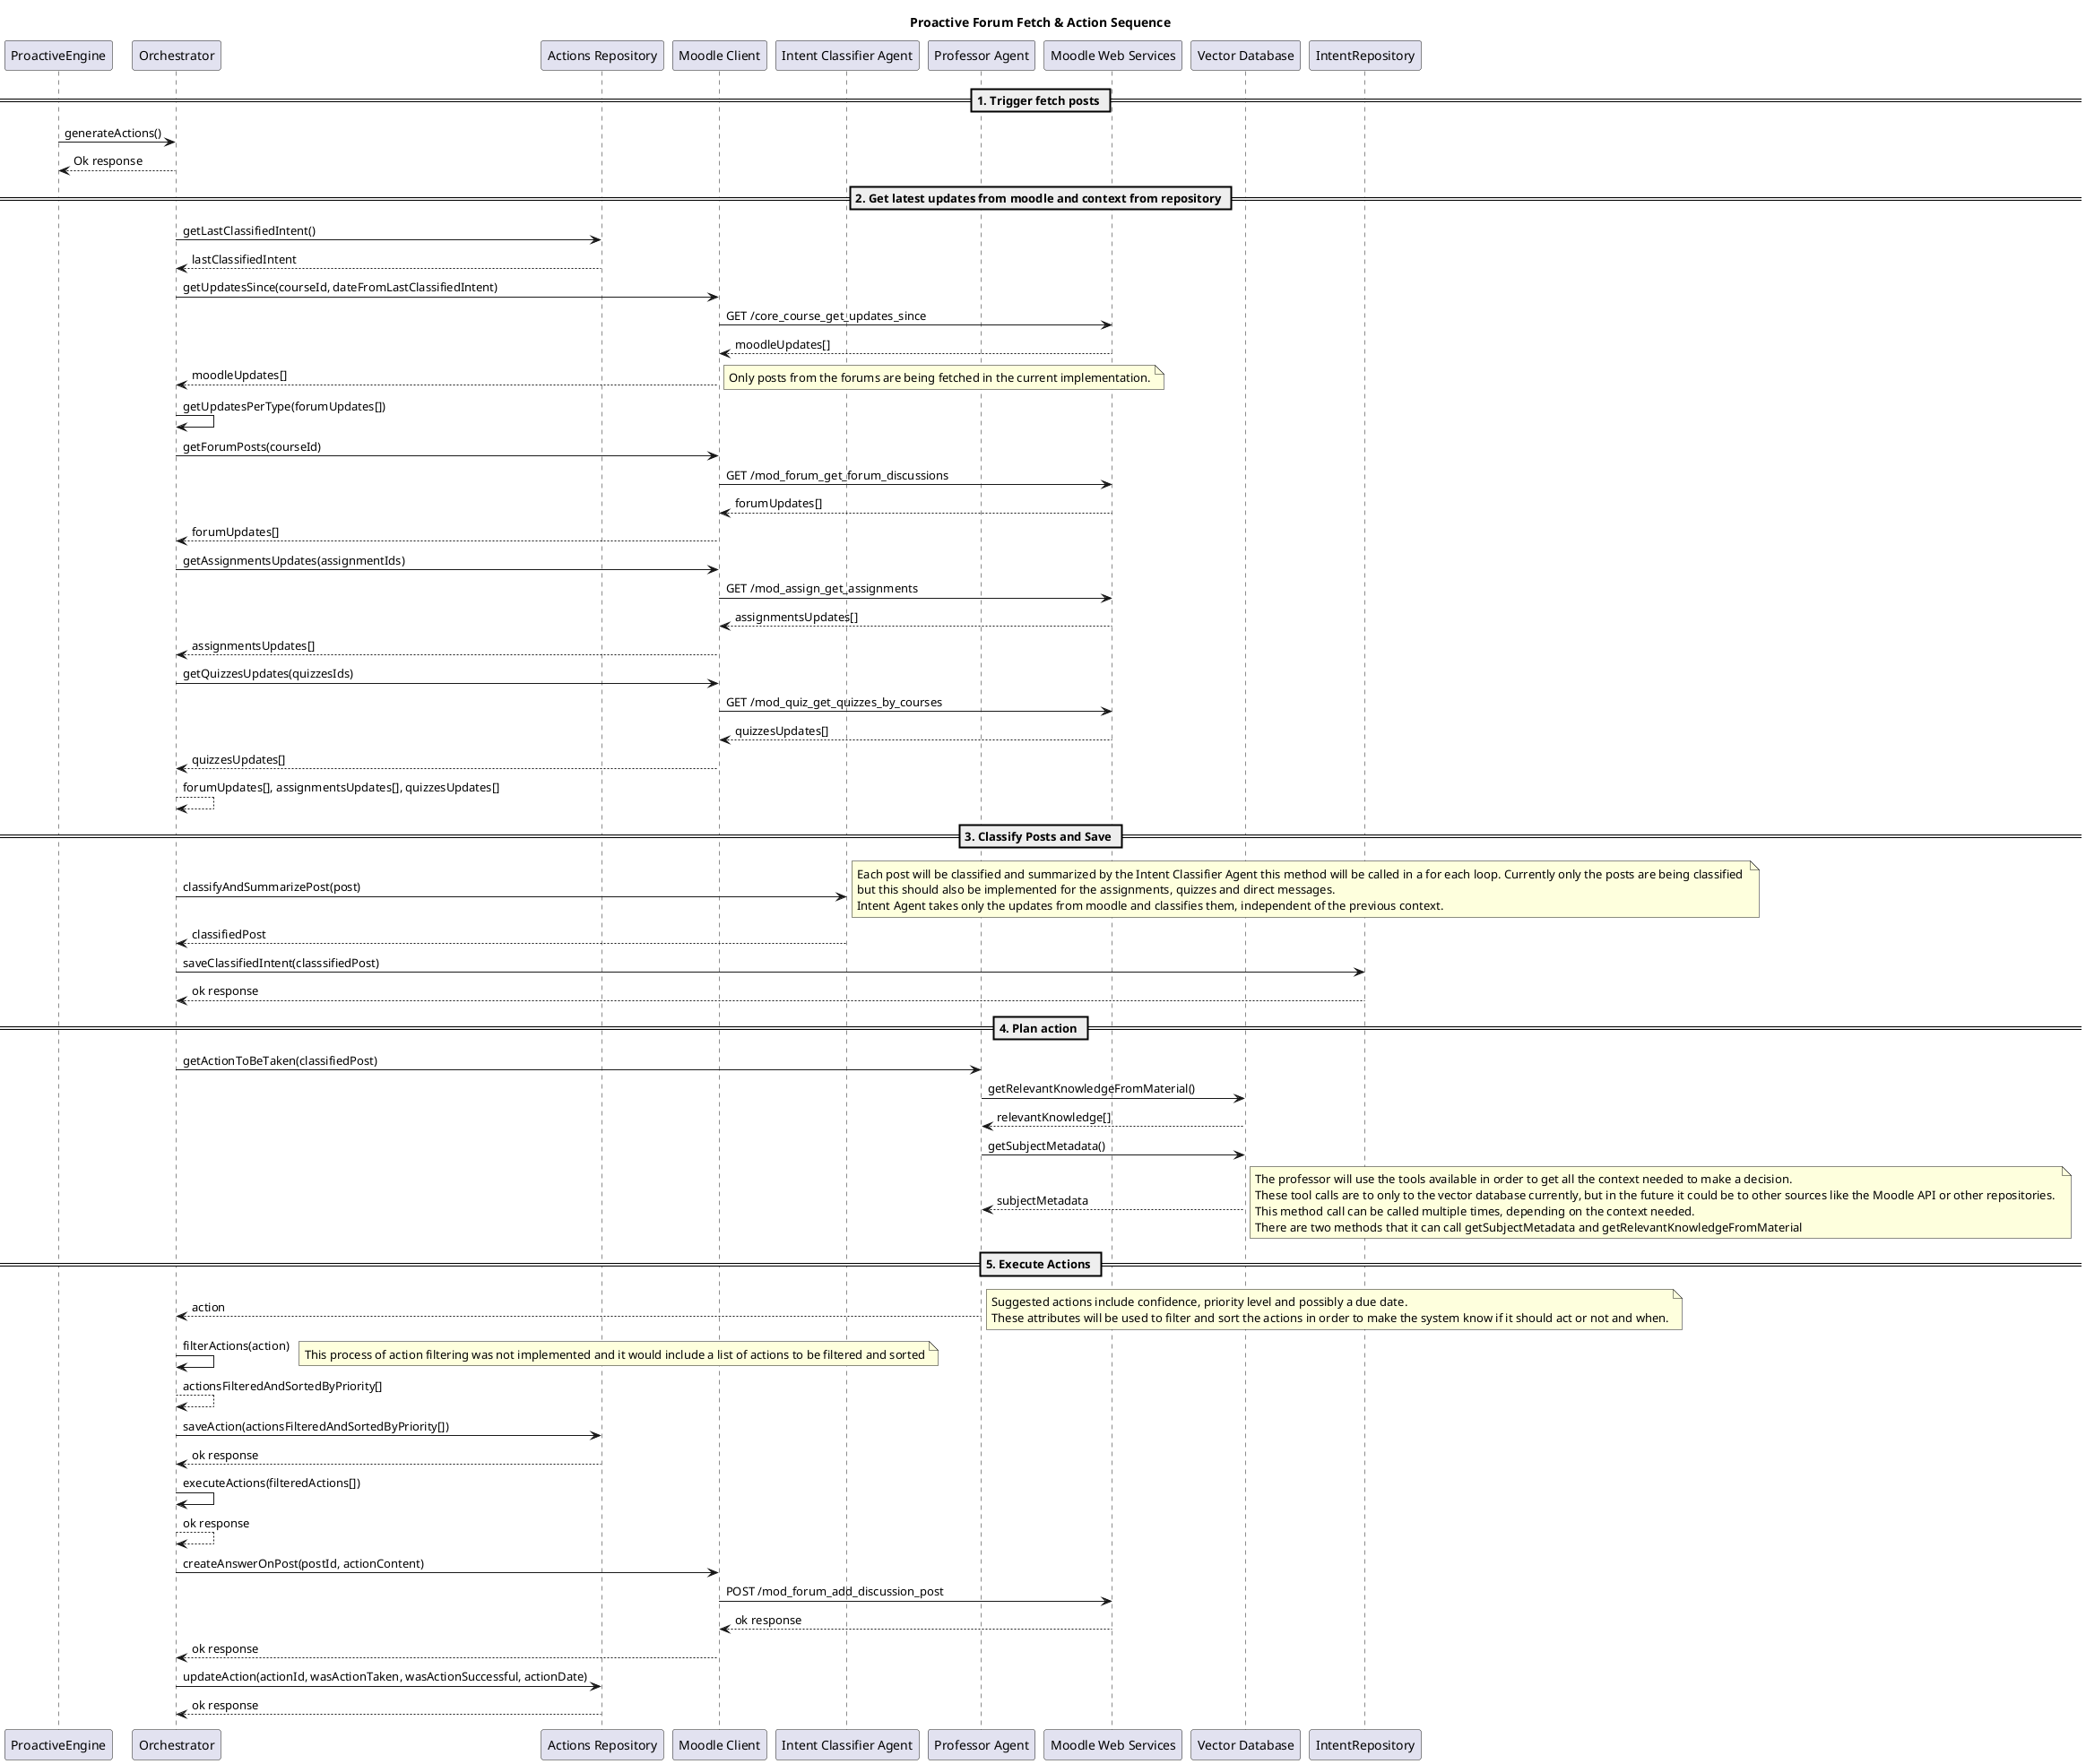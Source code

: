 @startuml
title Proactive Forum Fetch & Action Sequence

participant ProactiveEngine
participant Orchestrator
participant "Actions Repository" as ActionsRepository
participant "Moodle Client" as MoodleClient
participant "Intent Classifier Agent" as IntentAgent
participant "Professor Agent" as ProfessorAgent
participant "Moodle Web Services" as MoodleAPI
participant "Vector Database" as VectorDB

== 1. Trigger fetch posts ==
ProactiveEngine -> Orchestrator : generateActions()
Orchestrator --> ProactiveEngine : Ok response

== 2. Get latest updates from moodle and context from repository ==
Orchestrator -> ActionsRepository : getLastClassifiedIntent()
ActionsRepository --> Orchestrator : lastClassifiedIntent
Orchestrator -> MoodleClient : getUpdatesSince(courseId, dateFromLastClassifiedIntent)
MoodleClient -> MoodleAPI : GET /core_course_get_updates_since
MoodleAPI --> MoodleClient : moodleUpdates[]
MoodleClient --> Orchestrator : moodleUpdates[]
note right
Only posts from the forums are being fetched in the current implementation.
end note
Orchestrator -> Orchestrator: getUpdatesPerType(forumUpdates[])
Orchestrator -> MoodleClient : getForumPosts(courseId)
MoodleClient -> MoodleAPI : GET /mod_forum_get_forum_discussions
MoodleAPI --> MoodleClient : forumUpdates[]
MoodleClient --> Orchestrator : forumUpdates[]
Orchestrator -> MoodleClient : getAssignmentsUpdates(assignmentIds)
MoodleClient -> MoodleAPI : GET /mod_assign_get_assignments
MoodleAPI --> MoodleClient : assignmentsUpdates[]
MoodleClient --> Orchestrator : assignmentsUpdates[]
Orchestrator -> MoodleClient : getQuizzesUpdates(quizzesIds)
MoodleClient -> MoodleAPI : GET /mod_quiz_get_quizzes_by_courses
MoodleAPI --> MoodleClient : quizzesUpdates[]
MoodleClient --> Orchestrator : quizzesUpdates[]
Orchestrator --> Orchestrator: forumUpdates[], assignmentsUpdates[], quizzesUpdates[]



== 3. Classify Posts and Save ==
Orchestrator -> IntentAgent : classifyAndSummarizePost(post)
note right
Each post will be classified and summarized by the Intent Classifier Agent this method will be called in a for each loop. Currently only the posts are being classified 
but this should also be implemented for the assignments, quizzes and direct messages.
Intent Agent takes only the updates from moodle and classifies them, independent of the previous context.
end note
IntentAgent --> Orchestrator : classifiedPost
Orchestrator -> IntentRepository : saveClassifiedIntent(classsifiedPost)
IntentRepository --> Orchestrator : ok response


== 4. Plan action ==
Orchestrator -> ProfessorAgent : getActionToBeTaken(classifiedPost)
ProfessorAgent -> VectorDB : getRelevantKnowledgeFromMaterial()
VectorDB --> ProfessorAgent : relevantKnowledge[]
ProfessorAgent -> VectorDB : getSubjectMetadata()
VectorDB --> ProfessorAgent : subjectMetadata
note right
The professor will use the tools available in order to get all the context needed to make a decision.
These tool calls are to only to the vector database currently, but in the future it could be to other sources like the Moodle API or other repositories. 
This method call can be called multiple times, depending on the context needed.
There are two methods that it can call getSubjectMetadata and getRelevantKnowledgeFromMaterial
end note 



== 5. Execute Actions == 
ProfessorAgent --> Orchestrator : action 
note right
Suggested actions include confidence, priority level and possibly a due date.
These attributes will be used to filter and sort the actions in order to make the system know if it should act or not and when.
end note 
Orchestrator -> Orchestrator : filterActions(action)
note right
This process of action filtering was not implemented and it would include a list of actions to be filtered and sorted
end note
Orchestrator --> Orchestrator : actionsFilteredAndSortedByPriority[]
Orchestrator -> ActionsRepository : saveAction(actionsFilteredAndSortedByPriority[])
ActionsRepository --> Orchestrator : ok response
Orchestrator -> Orchestrator : executeActions(filteredActions[]) 
Orchestrator --> Orchestrator: ok response
Orchestrator -> MoodleClient: createAnswerOnPost(postId, actionContent)
MoodleClient -> MoodleAPI : POST /mod_forum_add_discussion_post
MoodleAPI --> MoodleClient : ok response
MoodleClient --> Orchestrator : ok response



Orchestrator -> ActionsRepository : updateAction(actionId, wasActionTaken, wasActionSuccessful, actionDate)
ActionsRepository --> Orchestrator : ok response
@enduml